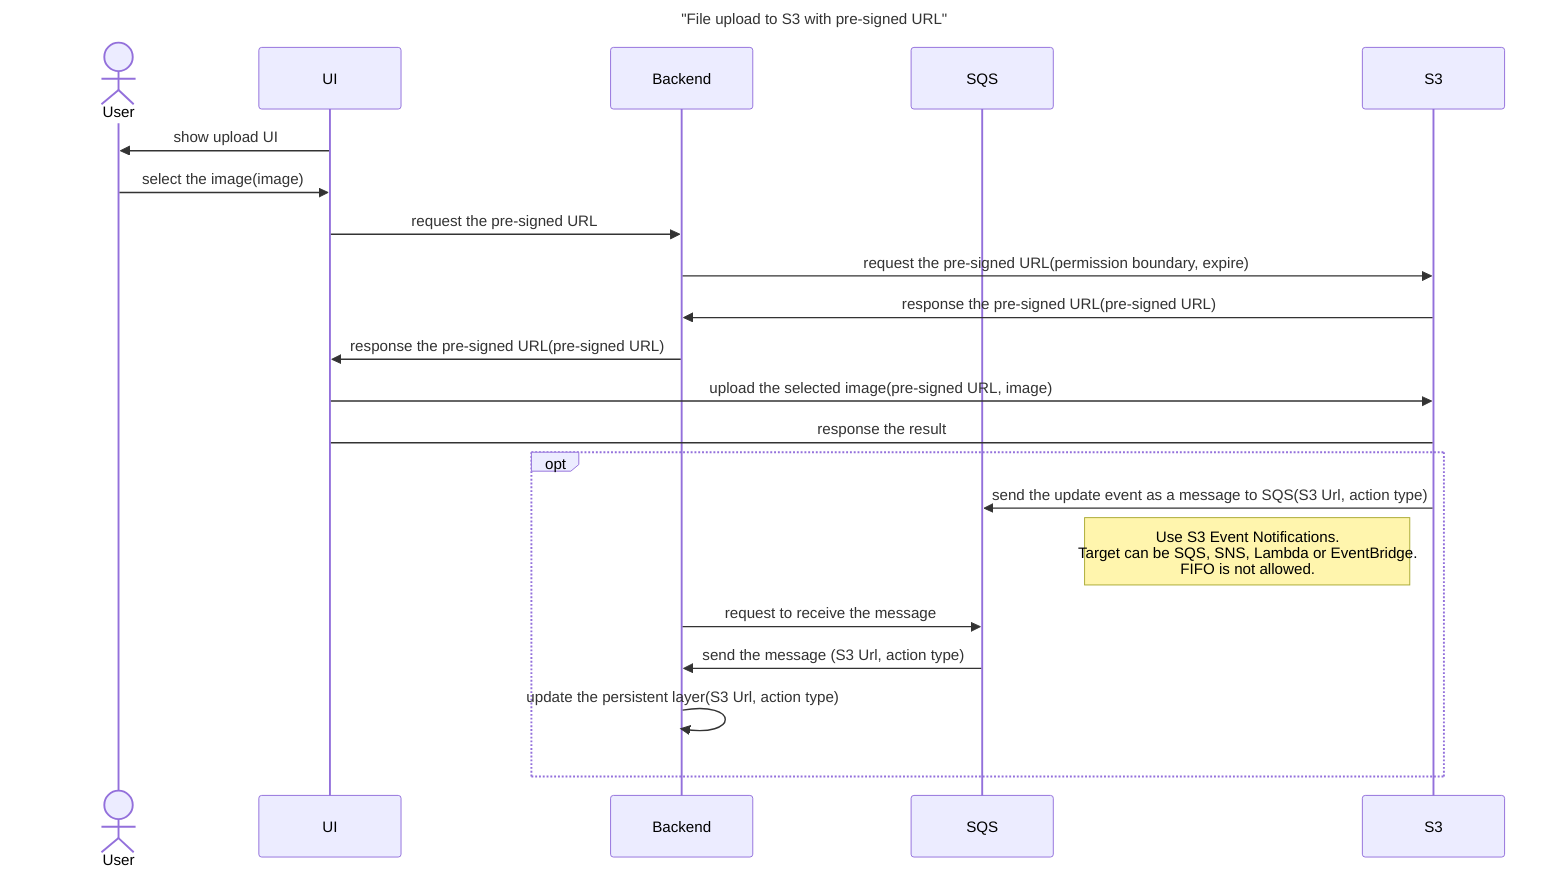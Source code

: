 sequenceDiagram
title "File upload to S3 with pre-signed URL"

actor User
participant UI
participant Backend
participant SQS
participant S3

    UI ->> User: show upload UI
    User ->> UI: select the image(image)
    UI ->> Backend: request the pre-signed URL
    Backend ->> S3: request the pre-signed URL(permission boundary, expire)
    S3 ->> Backend: response the pre-signed URL(pre-signed URL)
    Backend ->> UI: response the pre-signed URL(pre-signed URL)
    UI ->> S3: upload the selected image(pre-signed URL, image)
    S3 -> UI: response the result
    opt
        S3 ->> SQS: send the update event as a message to SQS(S3 Url, action type)
        Note left of S3: Use S3 Event Notifications. <br/>Target can be SQS, SNS, Lambda or EventBridge.<br/>FIFO is not allowed.
        Backend ->> SQS: request to receive the message
        SQS ->> Backend: send the message (S3 Url, action type)
        Backend ->> Backend: update the persistent layer(S3 Url, action type)
    end